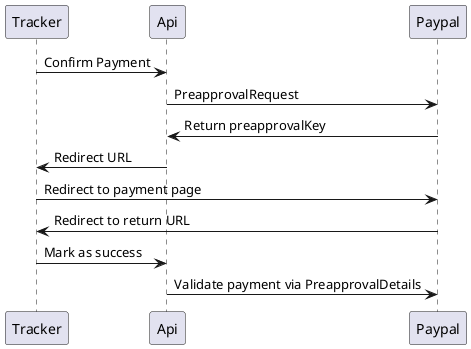@startuml

Tracker -> Api: Confirm Payment
Api -> Paypal: PreapprovalRequest
Paypal -> Api: Return preapprovalKey
Api -> Tracker: Redirect URL
Tracker -> Paypal: Redirect to payment page
Paypal -> Tracker: Redirect to return URL
Tracker -> Api: Mark as success
Api -> Paypal: Validate payment via PreapprovalDetails

@enduml
